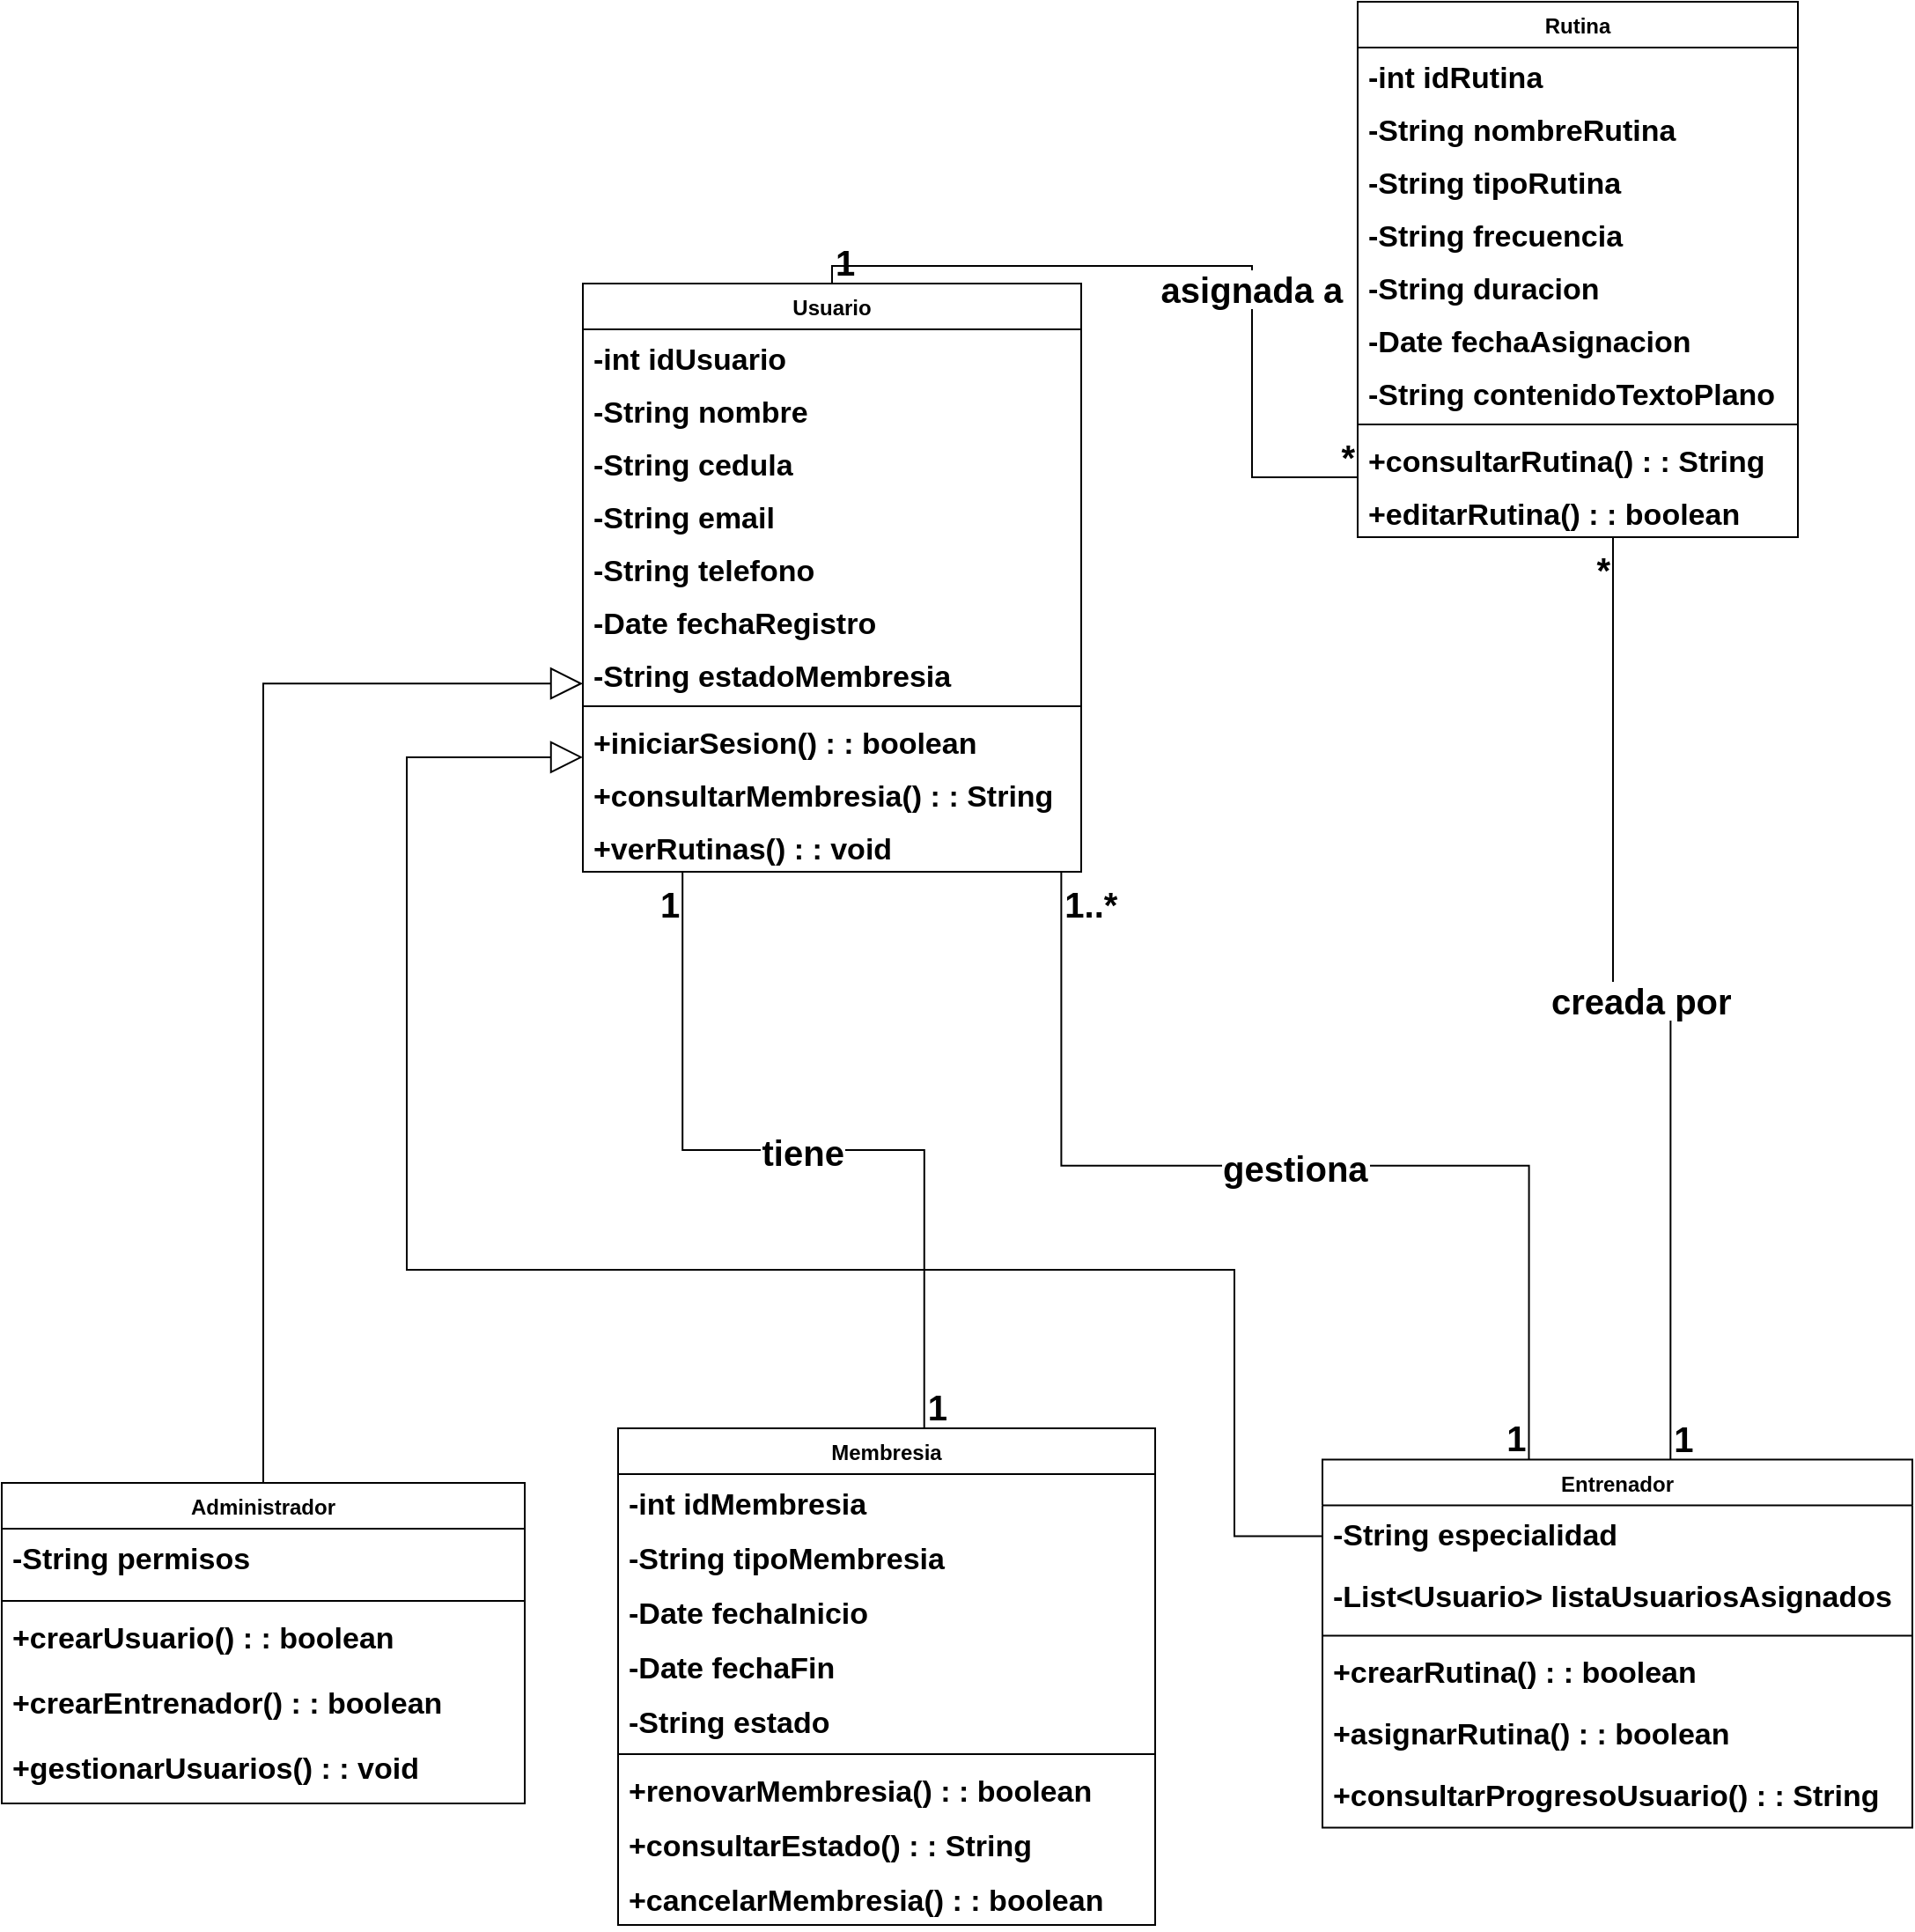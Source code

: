 <mxfile version="28.0.6">
  <diagram name="Page-1" id="OxzGhlQZ04ZX8l4WN9mC">
    <mxGraphModel dx="1271" dy="733" grid="1" gridSize="10" guides="1" tooltips="1" connect="1" arrows="1" fold="1" page="1" pageScale="1" pageWidth="850" pageHeight="1100" math="0" shadow="0">
      <root>
        <mxCell id="0" />
        <mxCell id="1" parent="0" />
        <mxCell id="GQGdWh0KV59a_jbqZlOu-1" value="Usuario" style="swimlane;fontStyle=1;align=center;verticalAlign=top;childLayout=stackLayout;horizontal=1;startSize=26;horizontalStack=0;resizeParent=1;resizeParentMax=0;resizeLast=0;collapsible=1;marginBottom=0;whiteSpace=wrap;html=1;" vertex="1" parent="1">
          <mxGeometry x="350" y="180" width="283" height="334" as="geometry" />
        </mxCell>
        <mxCell id="GQGdWh0KV59a_jbqZlOu-2" value="-int idUsuario" style="text;strokeColor=none;fillColor=none;align=left;verticalAlign=top;spacingLeft=4;spacingRight=4;overflow=hidden;rotatable=0;points=[[0,0.5],[1,0.5]];portConstraint=eastwest;fontSize=17;fontStyle=1" vertex="1" parent="GQGdWh0KV59a_jbqZlOu-1">
          <mxGeometry y="26" width="283" height="30" as="geometry" />
        </mxCell>
        <mxCell id="GQGdWh0KV59a_jbqZlOu-3" value="-String nombre" style="text;strokeColor=none;fillColor=none;align=left;verticalAlign=top;spacingLeft=4;spacingRight=4;overflow=hidden;rotatable=0;points=[[0,0.5],[1,0.5]];portConstraint=eastwest;fontSize=17;fontStyle=1" vertex="1" parent="GQGdWh0KV59a_jbqZlOu-1">
          <mxGeometry y="56" width="283" height="30" as="geometry" />
        </mxCell>
        <mxCell id="GQGdWh0KV59a_jbqZlOu-4" value="-String cedula" style="text;strokeColor=none;fillColor=none;align=left;verticalAlign=top;spacingLeft=4;spacingRight=4;overflow=hidden;rotatable=0;points=[[0,0.5],[1,0.5]];portConstraint=eastwest;fontSize=17;fontStyle=1" vertex="1" parent="GQGdWh0KV59a_jbqZlOu-1">
          <mxGeometry y="86" width="283" height="30" as="geometry" />
        </mxCell>
        <mxCell id="GQGdWh0KV59a_jbqZlOu-5" value="-String email" style="text;strokeColor=none;fillColor=none;align=left;verticalAlign=top;spacingLeft=4;spacingRight=4;overflow=hidden;rotatable=0;points=[[0,0.5],[1,0.5]];portConstraint=eastwest;fontSize=17;fontStyle=1" vertex="1" parent="GQGdWh0KV59a_jbqZlOu-1">
          <mxGeometry y="116" width="283" height="30" as="geometry" />
        </mxCell>
        <mxCell id="GQGdWh0KV59a_jbqZlOu-6" value="-String telefono" style="text;strokeColor=none;fillColor=none;align=left;verticalAlign=top;spacingLeft=4;spacingRight=4;overflow=hidden;rotatable=0;points=[[0,0.5],[1,0.5]];portConstraint=eastwest;fontSize=17;fontStyle=1" vertex="1" parent="GQGdWh0KV59a_jbqZlOu-1">
          <mxGeometry y="146" width="283" height="30" as="geometry" />
        </mxCell>
        <mxCell id="GQGdWh0KV59a_jbqZlOu-7" value="-Date fechaRegistro" style="text;strokeColor=none;fillColor=none;align=left;verticalAlign=top;spacingLeft=4;spacingRight=4;overflow=hidden;rotatable=0;points=[[0,0.5],[1,0.5]];portConstraint=eastwest;fontSize=17;fontStyle=1" vertex="1" parent="GQGdWh0KV59a_jbqZlOu-1">
          <mxGeometry y="176" width="283" height="30" as="geometry" />
        </mxCell>
        <mxCell id="GQGdWh0KV59a_jbqZlOu-8" value="-String estadoMembresia" style="text;strokeColor=none;fillColor=none;align=left;verticalAlign=top;spacingLeft=4;spacingRight=4;overflow=hidden;rotatable=0;points=[[0,0.5],[1,0.5]];portConstraint=eastwest;fontSize=17;fontStyle=1" vertex="1" parent="GQGdWh0KV59a_jbqZlOu-1">
          <mxGeometry y="206" width="283" height="30" as="geometry" />
        </mxCell>
        <mxCell id="GQGdWh0KV59a_jbqZlOu-9" style="line;strokeWidth=1;fillColor=none;align=left;verticalAlign=middle;spacingTop=-1;spacingLeft=3;spacingRight=3;rotatable=0;labelPosition=right;points=[];portConstraint=eastwest;strokeColor=inherit;" vertex="1" parent="GQGdWh0KV59a_jbqZlOu-1">
          <mxGeometry y="236" width="283" height="8" as="geometry" />
        </mxCell>
        <mxCell id="GQGdWh0KV59a_jbqZlOu-10" value="+iniciarSesion() : : boolean" style="text;strokeColor=none;fillColor=none;align=left;verticalAlign=top;spacingLeft=4;spacingRight=4;overflow=hidden;rotatable=0;points=[[0,0.5],[1,0.5]];portConstraint=eastwest;fontSize=17;fontStyle=1" vertex="1" parent="GQGdWh0KV59a_jbqZlOu-1">
          <mxGeometry y="244" width="283" height="30" as="geometry" />
        </mxCell>
        <mxCell id="GQGdWh0KV59a_jbqZlOu-11" value="+consultarMembresia() : : String" style="text;strokeColor=none;fillColor=none;align=left;verticalAlign=top;spacingLeft=4;spacingRight=4;overflow=hidden;rotatable=0;points=[[0,0.5],[1,0.5]];portConstraint=eastwest;fontSize=17;fontStyle=1" vertex="1" parent="GQGdWh0KV59a_jbqZlOu-1">
          <mxGeometry y="274" width="283" height="30" as="geometry" />
        </mxCell>
        <mxCell id="GQGdWh0KV59a_jbqZlOu-12" value="+verRutinas() : : void" style="text;strokeColor=none;fillColor=none;align=left;verticalAlign=top;spacingLeft=4;spacingRight=4;overflow=hidden;rotatable=0;points=[[0,0.5],[1,0.5]];portConstraint=eastwest;fontSize=17;fontStyle=1" vertex="1" parent="GQGdWh0KV59a_jbqZlOu-1">
          <mxGeometry y="304" width="283" height="30" as="geometry" />
        </mxCell>
        <mxCell id="GQGdWh0KV59a_jbqZlOu-13" value="Administrador" style="swimlane;fontStyle=1;align=center;verticalAlign=top;childLayout=stackLayout;horizontal=1;startSize=26;horizontalStack=0;resizeParent=1;resizeParentMax=0;resizeLast=0;collapsible=1;marginBottom=0;whiteSpace=wrap;html=1;" vertex="1" parent="1">
          <mxGeometry x="20" y="861" width="297" height="182" as="geometry" />
        </mxCell>
        <mxCell id="GQGdWh0KV59a_jbqZlOu-14" value="-String permisos" style="text;strokeColor=none;fillColor=none;align=left;verticalAlign=top;spacingLeft=4;spacingRight=4;overflow=hidden;rotatable=0;points=[[0,0.5],[1,0.5]];portConstraint=eastwest;fontSize=17;fontStyle=1" vertex="1" parent="GQGdWh0KV59a_jbqZlOu-13">
          <mxGeometry y="26" width="297" height="37" as="geometry" />
        </mxCell>
        <mxCell id="GQGdWh0KV59a_jbqZlOu-15" style="line;strokeWidth=1;fillColor=none;align=left;verticalAlign=middle;spacingTop=-1;spacingLeft=3;spacingRight=3;rotatable=0;labelPosition=right;points=[];portConstraint=eastwest;strokeColor=inherit;" vertex="1" parent="GQGdWh0KV59a_jbqZlOu-13">
          <mxGeometry y="63" width="297" height="8" as="geometry" />
        </mxCell>
        <mxCell id="GQGdWh0KV59a_jbqZlOu-16" value="+crearUsuario() : : boolean" style="text;strokeColor=none;fillColor=none;align=left;verticalAlign=top;spacingLeft=4;spacingRight=4;overflow=hidden;rotatable=0;points=[[0,0.5],[1,0.5]];portConstraint=eastwest;fontSize=17;fontStyle=1" vertex="1" parent="GQGdWh0KV59a_jbqZlOu-13">
          <mxGeometry y="71" width="297" height="37" as="geometry" />
        </mxCell>
        <mxCell id="GQGdWh0KV59a_jbqZlOu-17" value="+crearEntrenador() : : boolean" style="text;strokeColor=none;fillColor=none;align=left;verticalAlign=top;spacingLeft=4;spacingRight=4;overflow=hidden;rotatable=0;points=[[0,0.5],[1,0.5]];portConstraint=eastwest;fontSize=17;fontStyle=1" vertex="1" parent="GQGdWh0KV59a_jbqZlOu-13">
          <mxGeometry y="108" width="297" height="37" as="geometry" />
        </mxCell>
        <mxCell id="GQGdWh0KV59a_jbqZlOu-18" value="+gestionarUsuarios() : : void" style="text;strokeColor=none;fillColor=none;align=left;verticalAlign=top;spacingLeft=4;spacingRight=4;overflow=hidden;rotatable=0;points=[[0,0.5],[1,0.5]];portConstraint=eastwest;fontSize=17;fontStyle=1" vertex="1" parent="GQGdWh0KV59a_jbqZlOu-13">
          <mxGeometry y="145" width="297" height="37" as="geometry" />
        </mxCell>
        <mxCell id="GQGdWh0KV59a_jbqZlOu-19" value="Entrenador" style="swimlane;fontStyle=1;align=center;verticalAlign=top;childLayout=stackLayout;horizontal=1;startSize=26;horizontalStack=0;resizeParent=1;resizeParentMax=0;resizeLast=0;collapsible=1;marginBottom=0;whiteSpace=wrap;html=1;" vertex="1" parent="1">
          <mxGeometry x="770" y="847.72" width="335" height="209" as="geometry" />
        </mxCell>
        <mxCell id="GQGdWh0KV59a_jbqZlOu-20" value="-String especialidad" style="text;strokeColor=none;fillColor=none;align=left;verticalAlign=top;spacingLeft=4;spacingRight=4;overflow=hidden;rotatable=0;points=[[0,0.5],[1,0.5]];portConstraint=eastwest;fontSize=17;fontStyle=1" vertex="1" parent="GQGdWh0KV59a_jbqZlOu-19">
          <mxGeometry y="26" width="335" height="35" as="geometry" />
        </mxCell>
        <mxCell id="GQGdWh0KV59a_jbqZlOu-21" value="-List&lt;Usuario&gt; listaUsuariosAsignados" style="text;strokeColor=none;fillColor=none;align=left;verticalAlign=top;spacingLeft=4;spacingRight=4;overflow=hidden;rotatable=0;points=[[0,0.5],[1,0.5]];portConstraint=eastwest;fontSize=17;fontStyle=1" vertex="1" parent="GQGdWh0KV59a_jbqZlOu-19">
          <mxGeometry y="61" width="335" height="35" as="geometry" />
        </mxCell>
        <mxCell id="GQGdWh0KV59a_jbqZlOu-22" style="line;strokeWidth=1;fillColor=none;align=left;verticalAlign=middle;spacingTop=-1;spacingLeft=3;spacingRight=3;rotatable=0;labelPosition=right;points=[];portConstraint=eastwest;strokeColor=inherit;" vertex="1" parent="GQGdWh0KV59a_jbqZlOu-19">
          <mxGeometry y="96" width="335" height="8" as="geometry" />
        </mxCell>
        <mxCell id="GQGdWh0KV59a_jbqZlOu-23" value="+crearRutina() : : boolean" style="text;strokeColor=none;fillColor=none;align=left;verticalAlign=top;spacingLeft=4;spacingRight=4;overflow=hidden;rotatable=0;points=[[0,0.5],[1,0.5]];portConstraint=eastwest;fontSize=17;fontStyle=1" vertex="1" parent="GQGdWh0KV59a_jbqZlOu-19">
          <mxGeometry y="104" width="335" height="35" as="geometry" />
        </mxCell>
        <mxCell id="GQGdWh0KV59a_jbqZlOu-24" value="+asignarRutina() : : boolean" style="text;strokeColor=none;fillColor=none;align=left;verticalAlign=top;spacingLeft=4;spacingRight=4;overflow=hidden;rotatable=0;points=[[0,0.5],[1,0.5]];portConstraint=eastwest;fontSize=17;fontStyle=1" vertex="1" parent="GQGdWh0KV59a_jbqZlOu-19">
          <mxGeometry y="139" width="335" height="35" as="geometry" />
        </mxCell>
        <mxCell id="GQGdWh0KV59a_jbqZlOu-25" value="+consultarProgresoUsuario() : : String" style="text;strokeColor=none;fillColor=none;align=left;verticalAlign=top;spacingLeft=4;spacingRight=4;overflow=hidden;rotatable=0;points=[[0,0.5],[1,0.5]];portConstraint=eastwest;fontSize=17;fontStyle=1" vertex="1" parent="GQGdWh0KV59a_jbqZlOu-19">
          <mxGeometry y="174" width="335" height="35" as="geometry" />
        </mxCell>
        <mxCell id="GQGdWh0KV59a_jbqZlOu-26" value="Rutina" style="swimlane;fontStyle=1;align=center;verticalAlign=top;childLayout=stackLayout;horizontal=1;startSize=26;horizontalStack=0;resizeParent=1;resizeParentMax=0;resizeLast=0;collapsible=1;marginBottom=0;whiteSpace=wrap;html=1;" vertex="1" parent="1">
          <mxGeometry x="790" y="20" width="250" height="304" as="geometry" />
        </mxCell>
        <mxCell id="GQGdWh0KV59a_jbqZlOu-27" value="-int idRutina" style="text;strokeColor=none;fillColor=none;align=left;verticalAlign=top;spacingLeft=4;spacingRight=4;overflow=hidden;rotatable=0;points=[[0,0.5],[1,0.5]];portConstraint=eastwest;fontSize=17;fontStyle=1" vertex="1" parent="GQGdWh0KV59a_jbqZlOu-26">
          <mxGeometry y="26" width="250" height="30" as="geometry" />
        </mxCell>
        <mxCell id="GQGdWh0KV59a_jbqZlOu-28" value="-String nombreRutina" style="text;strokeColor=none;fillColor=none;align=left;verticalAlign=top;spacingLeft=4;spacingRight=4;overflow=hidden;rotatable=0;points=[[0,0.5],[1,0.5]];portConstraint=eastwest;fontSize=17;fontStyle=1" vertex="1" parent="GQGdWh0KV59a_jbqZlOu-26">
          <mxGeometry y="56" width="250" height="30" as="geometry" />
        </mxCell>
        <mxCell id="GQGdWh0KV59a_jbqZlOu-29" value="-String tipoRutina" style="text;strokeColor=none;fillColor=none;align=left;verticalAlign=top;spacingLeft=4;spacingRight=4;overflow=hidden;rotatable=0;points=[[0,0.5],[1,0.5]];portConstraint=eastwest;fontSize=17;fontStyle=1" vertex="1" parent="GQGdWh0KV59a_jbqZlOu-26">
          <mxGeometry y="86" width="250" height="30" as="geometry" />
        </mxCell>
        <mxCell id="GQGdWh0KV59a_jbqZlOu-30" value="-String frecuencia" style="text;strokeColor=none;fillColor=none;align=left;verticalAlign=top;spacingLeft=4;spacingRight=4;overflow=hidden;rotatable=0;points=[[0,0.5],[1,0.5]];portConstraint=eastwest;fontSize=17;fontStyle=1" vertex="1" parent="GQGdWh0KV59a_jbqZlOu-26">
          <mxGeometry y="116" width="250" height="30" as="geometry" />
        </mxCell>
        <mxCell id="GQGdWh0KV59a_jbqZlOu-31" value="-String duracion" style="text;strokeColor=none;fillColor=none;align=left;verticalAlign=top;spacingLeft=4;spacingRight=4;overflow=hidden;rotatable=0;points=[[0,0.5],[1,0.5]];portConstraint=eastwest;fontSize=17;fontStyle=1" vertex="1" parent="GQGdWh0KV59a_jbqZlOu-26">
          <mxGeometry y="146" width="250" height="30" as="geometry" />
        </mxCell>
        <mxCell id="GQGdWh0KV59a_jbqZlOu-32" value="-Date fechaAsignacion" style="text;strokeColor=none;fillColor=none;align=left;verticalAlign=top;spacingLeft=4;spacingRight=4;overflow=hidden;rotatable=0;points=[[0,0.5],[1,0.5]];portConstraint=eastwest;fontSize=17;fontStyle=1" vertex="1" parent="GQGdWh0KV59a_jbqZlOu-26">
          <mxGeometry y="176" width="250" height="30" as="geometry" />
        </mxCell>
        <mxCell id="GQGdWh0KV59a_jbqZlOu-33" value="-String contenidoTextoPlano" style="text;strokeColor=none;fillColor=none;align=left;verticalAlign=top;spacingLeft=4;spacingRight=4;overflow=hidden;rotatable=0;points=[[0,0.5],[1,0.5]];portConstraint=eastwest;fontSize=17;fontStyle=1" vertex="1" parent="GQGdWh0KV59a_jbqZlOu-26">
          <mxGeometry y="206" width="250" height="30" as="geometry" />
        </mxCell>
        <mxCell id="GQGdWh0KV59a_jbqZlOu-34" style="line;strokeWidth=1;fillColor=none;align=left;verticalAlign=middle;spacingTop=-1;spacingLeft=3;spacingRight=3;rotatable=0;labelPosition=right;points=[];portConstraint=eastwest;strokeColor=inherit;" vertex="1" parent="GQGdWh0KV59a_jbqZlOu-26">
          <mxGeometry y="236" width="250" height="8" as="geometry" />
        </mxCell>
        <mxCell id="GQGdWh0KV59a_jbqZlOu-35" value="+consultarRutina() : : String" style="text;strokeColor=none;fillColor=none;align=left;verticalAlign=top;spacingLeft=4;spacingRight=4;overflow=hidden;rotatable=0;points=[[0,0.5],[1,0.5]];portConstraint=eastwest;fontSize=17;fontStyle=1" vertex="1" parent="GQGdWh0KV59a_jbqZlOu-26">
          <mxGeometry y="244" width="250" height="30" as="geometry" />
        </mxCell>
        <mxCell id="GQGdWh0KV59a_jbqZlOu-36" value="+editarRutina() : : boolean" style="text;strokeColor=none;fillColor=none;align=left;verticalAlign=top;spacingLeft=4;spacingRight=4;overflow=hidden;rotatable=0;points=[[0,0.5],[1,0.5]];portConstraint=eastwest;fontSize=17;fontStyle=1" vertex="1" parent="GQGdWh0KV59a_jbqZlOu-26">
          <mxGeometry y="274" width="250" height="30" as="geometry" />
        </mxCell>
        <mxCell id="GQGdWh0KV59a_jbqZlOu-37" value="Membresia" style="swimlane;fontStyle=1;align=center;verticalAlign=top;childLayout=stackLayout;horizontal=1;startSize=26;horizontalStack=0;resizeParent=1;resizeParentMax=0;resizeLast=0;collapsible=1;marginBottom=0;whiteSpace=wrap;html=1;" vertex="1" parent="1">
          <mxGeometry x="370" y="830" width="305" height="282" as="geometry" />
        </mxCell>
        <mxCell id="GQGdWh0KV59a_jbqZlOu-38" value="-int idMembresia" style="text;strokeColor=none;fillColor=none;align=left;verticalAlign=top;spacingLeft=4;spacingRight=4;overflow=hidden;rotatable=0;points=[[0,0.5],[1,0.5]];portConstraint=eastwest;fontSize=17;fontStyle=1" vertex="1" parent="GQGdWh0KV59a_jbqZlOu-37">
          <mxGeometry y="26" width="305" height="31" as="geometry" />
        </mxCell>
        <mxCell id="GQGdWh0KV59a_jbqZlOu-39" value="-String tipoMembresia" style="text;strokeColor=none;fillColor=none;align=left;verticalAlign=top;spacingLeft=4;spacingRight=4;overflow=hidden;rotatable=0;points=[[0,0.5],[1,0.5]];portConstraint=eastwest;fontSize=17;fontStyle=1" vertex="1" parent="GQGdWh0KV59a_jbqZlOu-37">
          <mxGeometry y="57" width="305" height="31" as="geometry" />
        </mxCell>
        <mxCell id="GQGdWh0KV59a_jbqZlOu-40" value="-Date fechaInicio" style="text;strokeColor=none;fillColor=none;align=left;verticalAlign=top;spacingLeft=4;spacingRight=4;overflow=hidden;rotatable=0;points=[[0,0.5],[1,0.5]];portConstraint=eastwest;fontSize=17;fontStyle=1" vertex="1" parent="GQGdWh0KV59a_jbqZlOu-37">
          <mxGeometry y="88" width="305" height="31" as="geometry" />
        </mxCell>
        <mxCell id="GQGdWh0KV59a_jbqZlOu-41" value="-Date fechaFin" style="text;strokeColor=none;fillColor=none;align=left;verticalAlign=top;spacingLeft=4;spacingRight=4;overflow=hidden;rotatable=0;points=[[0,0.5],[1,0.5]];portConstraint=eastwest;fontSize=17;fontStyle=1" vertex="1" parent="GQGdWh0KV59a_jbqZlOu-37">
          <mxGeometry y="119" width="305" height="31" as="geometry" />
        </mxCell>
        <mxCell id="GQGdWh0KV59a_jbqZlOu-42" value="-String estado" style="text;strokeColor=none;fillColor=none;align=left;verticalAlign=top;spacingLeft=4;spacingRight=4;overflow=hidden;rotatable=0;points=[[0,0.5],[1,0.5]];portConstraint=eastwest;fontSize=17;fontStyle=1" vertex="1" parent="GQGdWh0KV59a_jbqZlOu-37">
          <mxGeometry y="150" width="305" height="31" as="geometry" />
        </mxCell>
        <mxCell id="GQGdWh0KV59a_jbqZlOu-43" style="line;strokeWidth=1;fillColor=none;align=left;verticalAlign=middle;spacingTop=-1;spacingLeft=3;spacingRight=3;rotatable=0;labelPosition=right;points=[];portConstraint=eastwest;strokeColor=inherit;" vertex="1" parent="GQGdWh0KV59a_jbqZlOu-37">
          <mxGeometry y="181" width="305" height="8" as="geometry" />
        </mxCell>
        <mxCell id="GQGdWh0KV59a_jbqZlOu-44" value="+renovarMembresia() : : boolean" style="text;strokeColor=none;fillColor=none;align=left;verticalAlign=top;spacingLeft=4;spacingRight=4;overflow=hidden;rotatable=0;points=[[0,0.5],[1,0.5]];portConstraint=eastwest;fontSize=17;fontStyle=1" vertex="1" parent="GQGdWh0KV59a_jbqZlOu-37">
          <mxGeometry y="189" width="305" height="31" as="geometry" />
        </mxCell>
        <mxCell id="GQGdWh0KV59a_jbqZlOu-45" value="+consultarEstado() : : String" style="text;strokeColor=none;fillColor=none;align=left;verticalAlign=top;spacingLeft=4;spacingRight=4;overflow=hidden;rotatable=0;points=[[0,0.5],[1,0.5]];portConstraint=eastwest;fontSize=17;fontStyle=1" vertex="1" parent="GQGdWh0KV59a_jbqZlOu-37">
          <mxGeometry y="220" width="305" height="31" as="geometry" />
        </mxCell>
        <mxCell id="GQGdWh0KV59a_jbqZlOu-46" value="+cancelarMembresia() : : boolean" style="text;strokeColor=none;fillColor=none;align=left;verticalAlign=top;spacingLeft=4;spacingRight=4;overflow=hidden;rotatable=0;points=[[0,0.5],[1,0.5]];portConstraint=eastwest;fontSize=17;fontStyle=1" vertex="1" parent="GQGdWh0KV59a_jbqZlOu-37">
          <mxGeometry y="251" width="305" height="31" as="geometry" />
        </mxCell>
        <mxCell id="GQGdWh0KV59a_jbqZlOu-47" value="" style="startArrow=block;startSize=16;startFill=0;endArrow=none;exitX=0;exitY=0.68;entryX=0.5;entryY=0;rounded=0;edgeStyle=orthogonalEdgeStyle;" edge="1" parent="1" source="GQGdWh0KV59a_jbqZlOu-1" target="GQGdWh0KV59a_jbqZlOu-13">
          <mxGeometry relative="1" as="geometry" />
        </mxCell>
        <mxCell id="GQGdWh0KV59a_jbqZlOu-48" value="" style="startArrow=block;startSize=16;startFill=0;endArrow=none;entryX=0;entryY=0.5;rounded=0;edgeStyle=orthogonalEdgeStyle;entryDx=0;entryDy=0;exitX=0;exitY=0.833;exitDx=0;exitDy=0;exitPerimeter=0;" edge="1" parent="1" source="GQGdWh0KV59a_jbqZlOu-10" target="GQGdWh0KV59a_jbqZlOu-20">
          <mxGeometry relative="1" as="geometry">
            <Array as="points">
              <mxPoint x="250" y="449" />
              <mxPoint x="250" y="740" />
              <mxPoint x="720" y="740" />
              <mxPoint x="720" y="891" />
            </Array>
            <mxPoint x="300" y="470" as="sourcePoint" />
            <mxPoint x="700" y="891.22" as="targetPoint" />
          </mxGeometry>
        </mxCell>
        <mxCell id="GQGdWh0KV59a_jbqZlOu-49" value="tiene" style="startArrow=none;endArrow=none;exitX=0.2;exitY=1;entryX=0.57;entryY=0;rounded=0;edgeStyle=orthogonalEdgeStyle;fontSize=20;fontStyle=1" edge="1" parent="1" source="GQGdWh0KV59a_jbqZlOu-1" target="GQGdWh0KV59a_jbqZlOu-37">
          <mxGeometry relative="1" as="geometry" />
        </mxCell>
        <mxCell id="GQGdWh0KV59a_jbqZlOu-50" value="1" style="edgeLabel;resizable=0;labelBackgroundColor=none;fontSize=20;align=right;verticalAlign=top;fontStyle=1" vertex="1" parent="GQGdWh0KV59a_jbqZlOu-49">
          <mxGeometry x="-1" relative="1" as="geometry" />
        </mxCell>
        <mxCell id="GQGdWh0KV59a_jbqZlOu-51" value="1" style="edgeLabel;resizable=0;labelBackgroundColor=none;fontSize=20;align=left;verticalAlign=bottom;fontStyle=1" vertex="1" parent="GQGdWh0KV59a_jbqZlOu-49">
          <mxGeometry x="1" relative="1" as="geometry" />
        </mxCell>
        <mxCell id="GQGdWh0KV59a_jbqZlOu-52" value="gestiona" style="startArrow=none;endArrow=none;exitX=0.35;exitY=0;entryX=0.96;entryY=1;rounded=0;edgeStyle=orthogonalEdgeStyle;fontSize=20;fontStyle=1" edge="1" parent="1" source="GQGdWh0KV59a_jbqZlOu-19" target="GQGdWh0KV59a_jbqZlOu-1">
          <mxGeometry relative="1" as="geometry" />
        </mxCell>
        <mxCell id="GQGdWh0KV59a_jbqZlOu-53" value="1" style="edgeLabel;resizable=0;labelBackgroundColor=none;fontSize=20;align=right;verticalAlign=bottom;fontStyle=1" vertex="1" parent="GQGdWh0KV59a_jbqZlOu-52">
          <mxGeometry x="-1" relative="1" as="geometry" />
        </mxCell>
        <mxCell id="GQGdWh0KV59a_jbqZlOu-54" value="1..*" style="edgeLabel;resizable=0;labelBackgroundColor=none;fontSize=20;align=left;verticalAlign=top;fontStyle=1" vertex="1" parent="GQGdWh0KV59a_jbqZlOu-52">
          <mxGeometry x="1" relative="1" as="geometry" />
        </mxCell>
        <mxCell id="GQGdWh0KV59a_jbqZlOu-55" value="asignada a" style="startArrow=none;endArrow=none;exitX=0;exitY=0.79;entryX=0.5;entryY=0;rounded=0;edgeStyle=orthogonalEdgeStyle;fontSize=20;fontStyle=1" edge="1" parent="1" source="GQGdWh0KV59a_jbqZlOu-26" target="GQGdWh0KV59a_jbqZlOu-1">
          <mxGeometry x="-0.137" relative="1" as="geometry">
            <Array as="points">
              <mxPoint x="790" y="290" />
              <mxPoint x="730" y="290" />
              <mxPoint x="730" y="170" />
              <mxPoint x="492" y="170" />
            </Array>
            <mxPoint as="offset" />
          </mxGeometry>
        </mxCell>
        <mxCell id="GQGdWh0KV59a_jbqZlOu-56" value="*" style="edgeLabel;resizable=0;labelBackgroundColor=none;fontSize=20;align=right;verticalAlign=top;fontStyle=1" vertex="1" parent="GQGdWh0KV59a_jbqZlOu-55">
          <mxGeometry x="-1" relative="1" as="geometry" />
        </mxCell>
        <mxCell id="GQGdWh0KV59a_jbqZlOu-57" value="1" style="edgeLabel;resizable=0;labelBackgroundColor=none;fontSize=20;align=left;verticalAlign=bottom;fontStyle=1" vertex="1" parent="GQGdWh0KV59a_jbqZlOu-55">
          <mxGeometry x="1" relative="1" as="geometry" />
        </mxCell>
        <mxCell id="GQGdWh0KV59a_jbqZlOu-58" value="creada por" style="startArrow=none;endArrow=none;exitX=0.58;exitY=1;entryX=0.59;entryY=0;rounded=0;edgeStyle=orthogonalEdgeStyle;fontSize=20;fontStyle=1" edge="1" parent="1" source="GQGdWh0KV59a_jbqZlOu-26" target="GQGdWh0KV59a_jbqZlOu-19">
          <mxGeometry relative="1" as="geometry" />
        </mxCell>
        <mxCell id="GQGdWh0KV59a_jbqZlOu-59" value="*" style="edgeLabel;resizable=0;labelBackgroundColor=none;fontSize=20;align=right;verticalAlign=top;fontStyle=1" vertex="1" parent="GQGdWh0KV59a_jbqZlOu-58">
          <mxGeometry x="-1" relative="1" as="geometry" />
        </mxCell>
        <mxCell id="GQGdWh0KV59a_jbqZlOu-60" value="1" style="edgeLabel;resizable=0;labelBackgroundColor=none;fontSize=20;align=left;verticalAlign=bottom;fontStyle=1" vertex="1" parent="GQGdWh0KV59a_jbqZlOu-58">
          <mxGeometry x="1" relative="1" as="geometry" />
        </mxCell>
      </root>
    </mxGraphModel>
  </diagram>
</mxfile>
